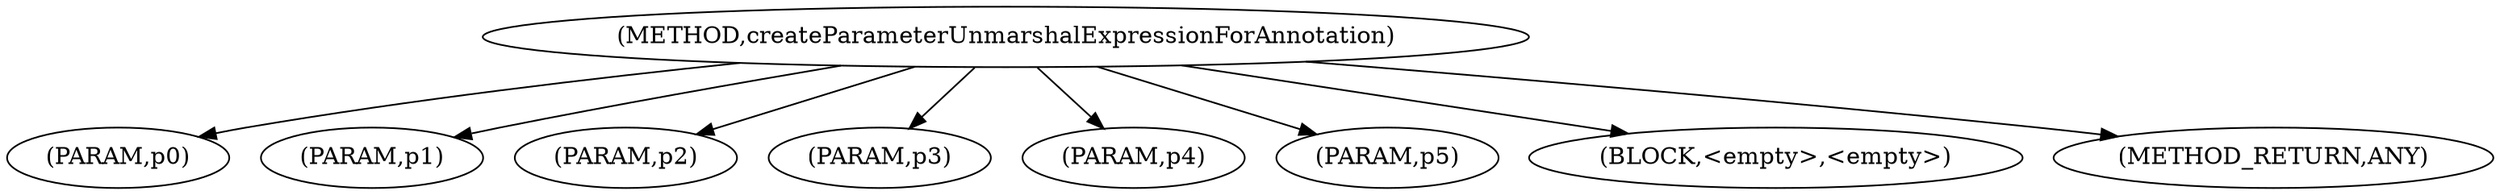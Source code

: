 digraph "createParameterUnmarshalExpressionForAnnotation" {  
"1378" [label = <(METHOD,createParameterUnmarshalExpressionForAnnotation)> ]
"1379" [label = <(PARAM,p0)> ]
"1380" [label = <(PARAM,p1)> ]
"1381" [label = <(PARAM,p2)> ]
"1382" [label = <(PARAM,p3)> ]
"1383" [label = <(PARAM,p4)> ]
"1384" [label = <(PARAM,p5)> ]
"1385" [label = <(BLOCK,&lt;empty&gt;,&lt;empty&gt;)> ]
"1386" [label = <(METHOD_RETURN,ANY)> ]
  "1378" -> "1379" 
  "1378" -> "1380" 
  "1378" -> "1385" 
  "1378" -> "1381" 
  "1378" -> "1386" 
  "1378" -> "1382" 
  "1378" -> "1383" 
  "1378" -> "1384" 
}
